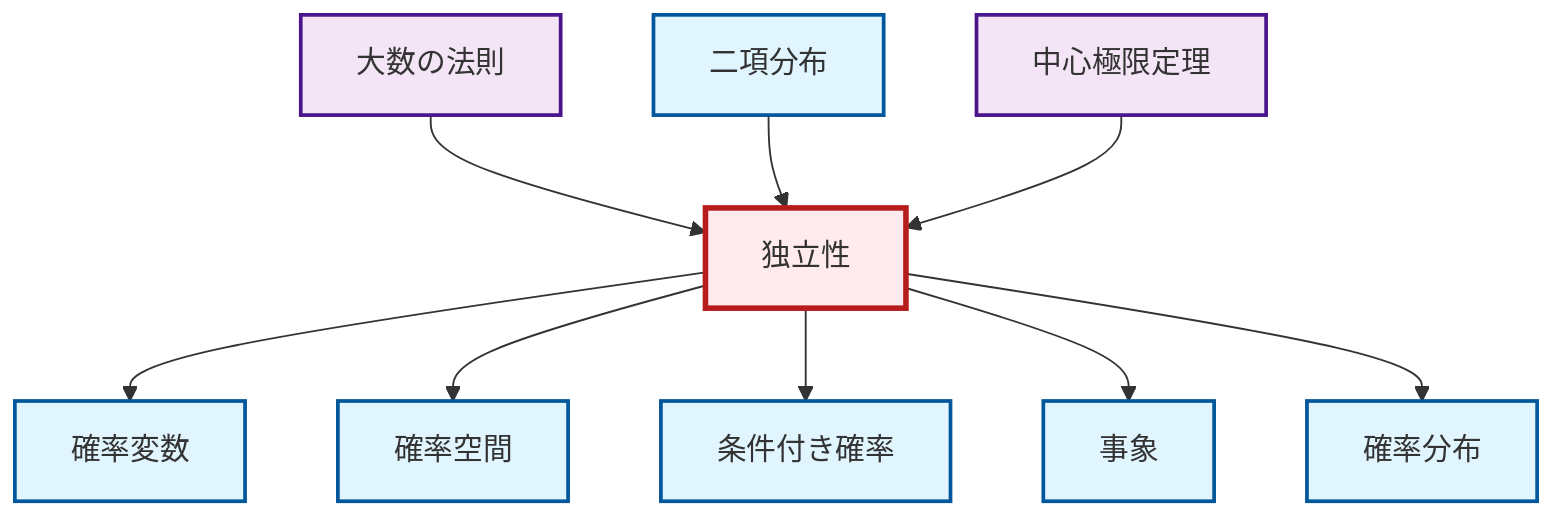 graph TD
    classDef definition fill:#e1f5fe,stroke:#01579b,stroke-width:2px
    classDef theorem fill:#f3e5f5,stroke:#4a148c,stroke-width:2px
    classDef axiom fill:#fff3e0,stroke:#e65100,stroke-width:2px
    classDef example fill:#e8f5e9,stroke:#1b5e20,stroke-width:2px
    classDef current fill:#ffebee,stroke:#b71c1c,stroke-width:3px
    def-probability-space["確率空間"]:::definition
    def-independence["独立性"]:::definition
    thm-law-of-large-numbers["大数の法則"]:::theorem
    def-probability-distribution["確率分布"]:::definition
    def-conditional-probability["条件付き確率"]:::definition
    thm-central-limit["中心極限定理"]:::theorem
    def-event["事象"]:::definition
    def-binomial-distribution["二項分布"]:::definition
    def-random-variable["確率変数"]:::definition
    thm-law-of-large-numbers --> def-independence
    def-independence --> def-random-variable
    def-independence --> def-probability-space
    def-binomial-distribution --> def-independence
    thm-central-limit --> def-independence
    def-independence --> def-conditional-probability
    def-independence --> def-event
    def-independence --> def-probability-distribution
    class def-independence current